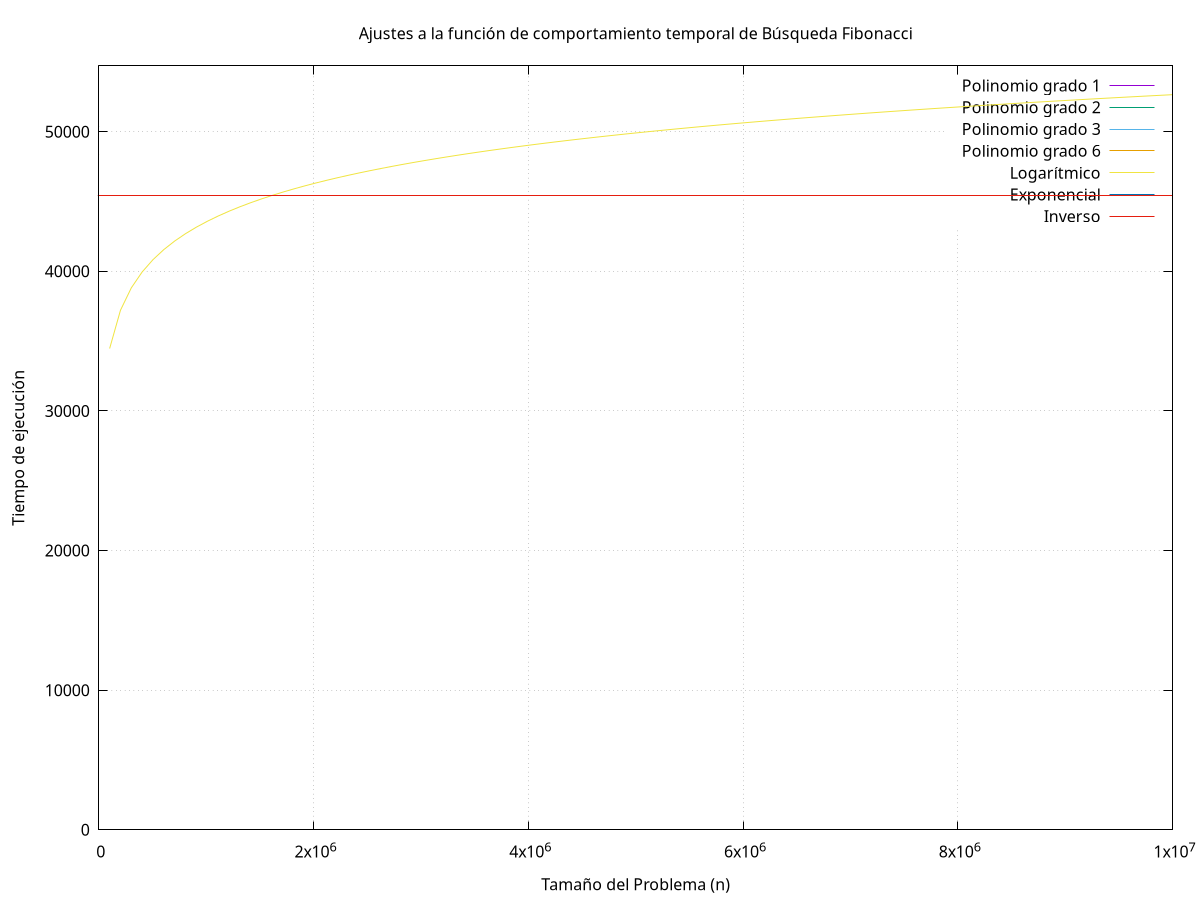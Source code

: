 set title 'Ajustes a la función de comportamiento temporal de Búsqueda Fibonacci'
set grid
set xlabel 'Tamaño del Problema (n)'
set ylabel 'Tiempo de ejecución'
set xrange [0:10000000]
set yrange [0:54717]
plot \
   + 2778.080218*x**1 + 49519.700000*x**0 title 'Polinomio grado 1', \
   + -985.173611*x**2 + 2778.080218*x**1 + 50406.356250*x**0 title 'Polinomio grado 2', \
   + 6.399254*x**3 + -985.173611*x**2 + 2767.853047*x**1 + 50406.356250*x**0 title 'Polinomio grado 3', \
   + 3085.779120*x**6 + -2666.997949*x**5 + -12184.343667*x**4 + 7522.484382*x**3 + 11457.065208*x**2 + -1243.884942*x**1 + 48402.943115*x**0 title 'Polinomio grado 6', \
  3956.861535*log(x)+-11122.969220 title 'Logarítmico', \
  0.000000 * exp(10.704672*x) title 'Exponencial', \
  1 / (-0.000000*x + 0.000022) title 'Inverso'